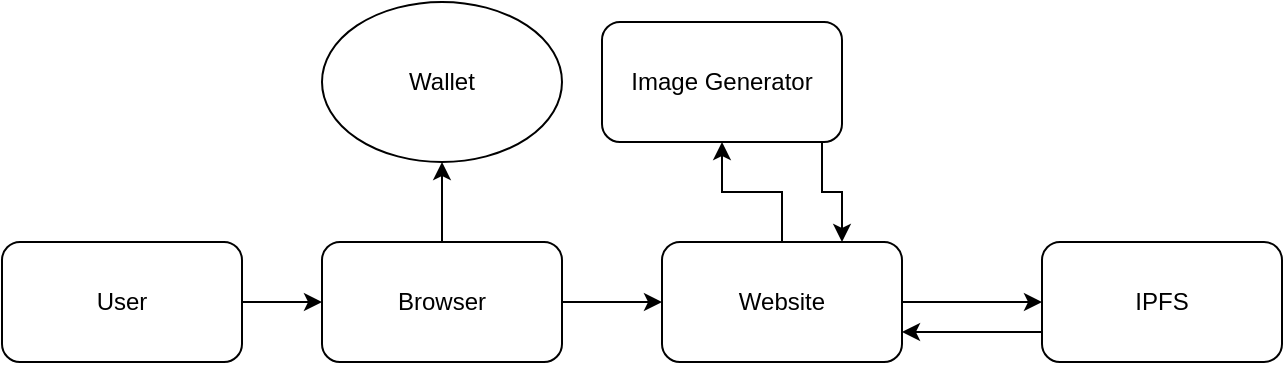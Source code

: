 <mxfile version="21.7.5" type="github">
  <diagram name="Page-1" id="uvDzyVtkvnyqVdNpsSEz">
    <mxGraphModel dx="1364" dy="803" grid="1" gridSize="10" guides="1" tooltips="1" connect="1" arrows="1" fold="1" page="1" pageScale="1" pageWidth="850" pageHeight="1100" math="0" shadow="0">
      <root>
        <mxCell id="0" />
        <mxCell id="1" parent="0" />
        <mxCell id="ZMCGh3uslOaLDGoOaYo7-4" value="" style="edgeStyle=orthogonalEdgeStyle;rounded=0;orthogonalLoop=1;jettySize=auto;html=1;" edge="1" parent="1" source="ZMCGh3uslOaLDGoOaYo7-1" target="ZMCGh3uslOaLDGoOaYo7-2">
          <mxGeometry relative="1" as="geometry" />
        </mxCell>
        <mxCell id="ZMCGh3uslOaLDGoOaYo7-1" value="User" style="rounded=1;whiteSpace=wrap;html=1;" vertex="1" parent="1">
          <mxGeometry x="80" y="280" width="120" height="60" as="geometry" />
        </mxCell>
        <mxCell id="ZMCGh3uslOaLDGoOaYo7-5" value="" style="edgeStyle=orthogonalEdgeStyle;rounded=0;orthogonalLoop=1;jettySize=auto;html=1;" edge="1" parent="1" source="ZMCGh3uslOaLDGoOaYo7-2" target="ZMCGh3uslOaLDGoOaYo7-3">
          <mxGeometry relative="1" as="geometry" />
        </mxCell>
        <mxCell id="ZMCGh3uslOaLDGoOaYo7-7" value="" style="edgeStyle=orthogonalEdgeStyle;rounded=0;orthogonalLoop=1;jettySize=auto;html=1;" edge="1" parent="1" source="ZMCGh3uslOaLDGoOaYo7-2" target="ZMCGh3uslOaLDGoOaYo7-6">
          <mxGeometry relative="1" as="geometry" />
        </mxCell>
        <mxCell id="ZMCGh3uslOaLDGoOaYo7-2" value="Browser" style="rounded=1;whiteSpace=wrap;html=1;" vertex="1" parent="1">
          <mxGeometry x="240" y="280" width="120" height="60" as="geometry" />
        </mxCell>
        <mxCell id="ZMCGh3uslOaLDGoOaYo7-3" value="Wallet" style="ellipse;whiteSpace=wrap;html=1;" vertex="1" parent="1">
          <mxGeometry x="240" y="160" width="120" height="80" as="geometry" />
        </mxCell>
        <mxCell id="ZMCGh3uslOaLDGoOaYo7-9" value="" style="edgeStyle=orthogonalEdgeStyle;rounded=0;orthogonalLoop=1;jettySize=auto;html=1;" edge="1" parent="1" source="ZMCGh3uslOaLDGoOaYo7-6" target="ZMCGh3uslOaLDGoOaYo7-8">
          <mxGeometry relative="1" as="geometry" />
        </mxCell>
        <mxCell id="ZMCGh3uslOaLDGoOaYo7-12" value="" style="edgeStyle=orthogonalEdgeStyle;rounded=0;orthogonalLoop=1;jettySize=auto;html=1;" edge="1" parent="1" source="ZMCGh3uslOaLDGoOaYo7-6" target="ZMCGh3uslOaLDGoOaYo7-11">
          <mxGeometry relative="1" as="geometry" />
        </mxCell>
        <mxCell id="ZMCGh3uslOaLDGoOaYo7-6" value="Website" style="whiteSpace=wrap;html=1;rounded=1;" vertex="1" parent="1">
          <mxGeometry x="410" y="280" width="120" height="60" as="geometry" />
        </mxCell>
        <mxCell id="ZMCGh3uslOaLDGoOaYo7-10" style="edgeStyle=orthogonalEdgeStyle;rounded=0;orthogonalLoop=1;jettySize=auto;html=1;entryX=0.75;entryY=0;entryDx=0;entryDy=0;" edge="1" parent="1" source="ZMCGh3uslOaLDGoOaYo7-8" target="ZMCGh3uslOaLDGoOaYo7-6">
          <mxGeometry relative="1" as="geometry">
            <Array as="points">
              <mxPoint x="490" y="255" />
              <mxPoint x="500" y="255" />
            </Array>
          </mxGeometry>
        </mxCell>
        <mxCell id="ZMCGh3uslOaLDGoOaYo7-8" value="Image Generator" style="whiteSpace=wrap;html=1;rounded=1;" vertex="1" parent="1">
          <mxGeometry x="380" y="170" width="120" height="60" as="geometry" />
        </mxCell>
        <mxCell id="ZMCGh3uslOaLDGoOaYo7-13" value="" style="edgeStyle=orthogonalEdgeStyle;rounded=0;orthogonalLoop=1;jettySize=auto;html=1;entryX=1;entryY=0.75;entryDx=0;entryDy=0;exitX=0;exitY=0.75;exitDx=0;exitDy=0;" edge="1" parent="1" source="ZMCGh3uslOaLDGoOaYo7-11" target="ZMCGh3uslOaLDGoOaYo7-6">
          <mxGeometry relative="1" as="geometry" />
        </mxCell>
        <mxCell id="ZMCGh3uslOaLDGoOaYo7-11" value="IPFS" style="whiteSpace=wrap;html=1;rounded=1;" vertex="1" parent="1">
          <mxGeometry x="600" y="280" width="120" height="60" as="geometry" />
        </mxCell>
      </root>
    </mxGraphModel>
  </diagram>
</mxfile>

